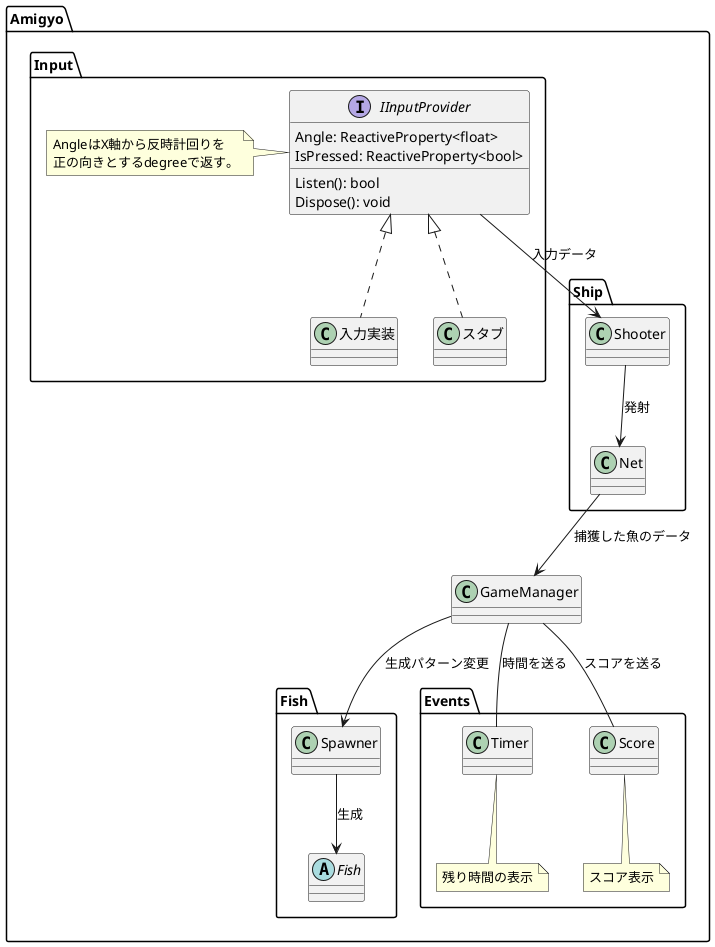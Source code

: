 @startuml Amigyo-class

namespace Amigyo {

    namespace Input {
        interface IInputProvider {
            Angle: ReactiveProperty<float>
            IsPressed: ReactiveProperty<bool>
            Listen(): bool
            Dispose(): void
        }
        note left
        AngleはX軸から反時計回りを
        正の向きとするdegreeで返す。
        end note

        IInputProvider <|.. 入力実装
        IInputProvider <|.. スタブ
    }

    namespace Fish{
        class Spawner{

        }
        abstract class Fish

        Spawner --> Fish : 生成
    }

    class GameManager

    namespace Events{

        class Timer{

        }
        note bottom : 残り時間の表示

        class Score{

        }
        note bottom : スコア表示
    }

    namespace Ship{
        class Shooter{

        }
        class Net

        Shooter --> Net : 発射
    }

    GameManager -- Amigyo.Events.Timer : 時間を送る
    GameManager -- Amigyo.Events.Score : スコアを送る
    GameManager --> Amigyo.Fish.Spawner : 生成パターン変更
    Amigyo.Ship.Net --> GameManager : 捕獲した魚のデータ
    Amigyo.Input.IInputProvider --> Amigyo.Ship.Shooter : 入力データ
}
@enduml